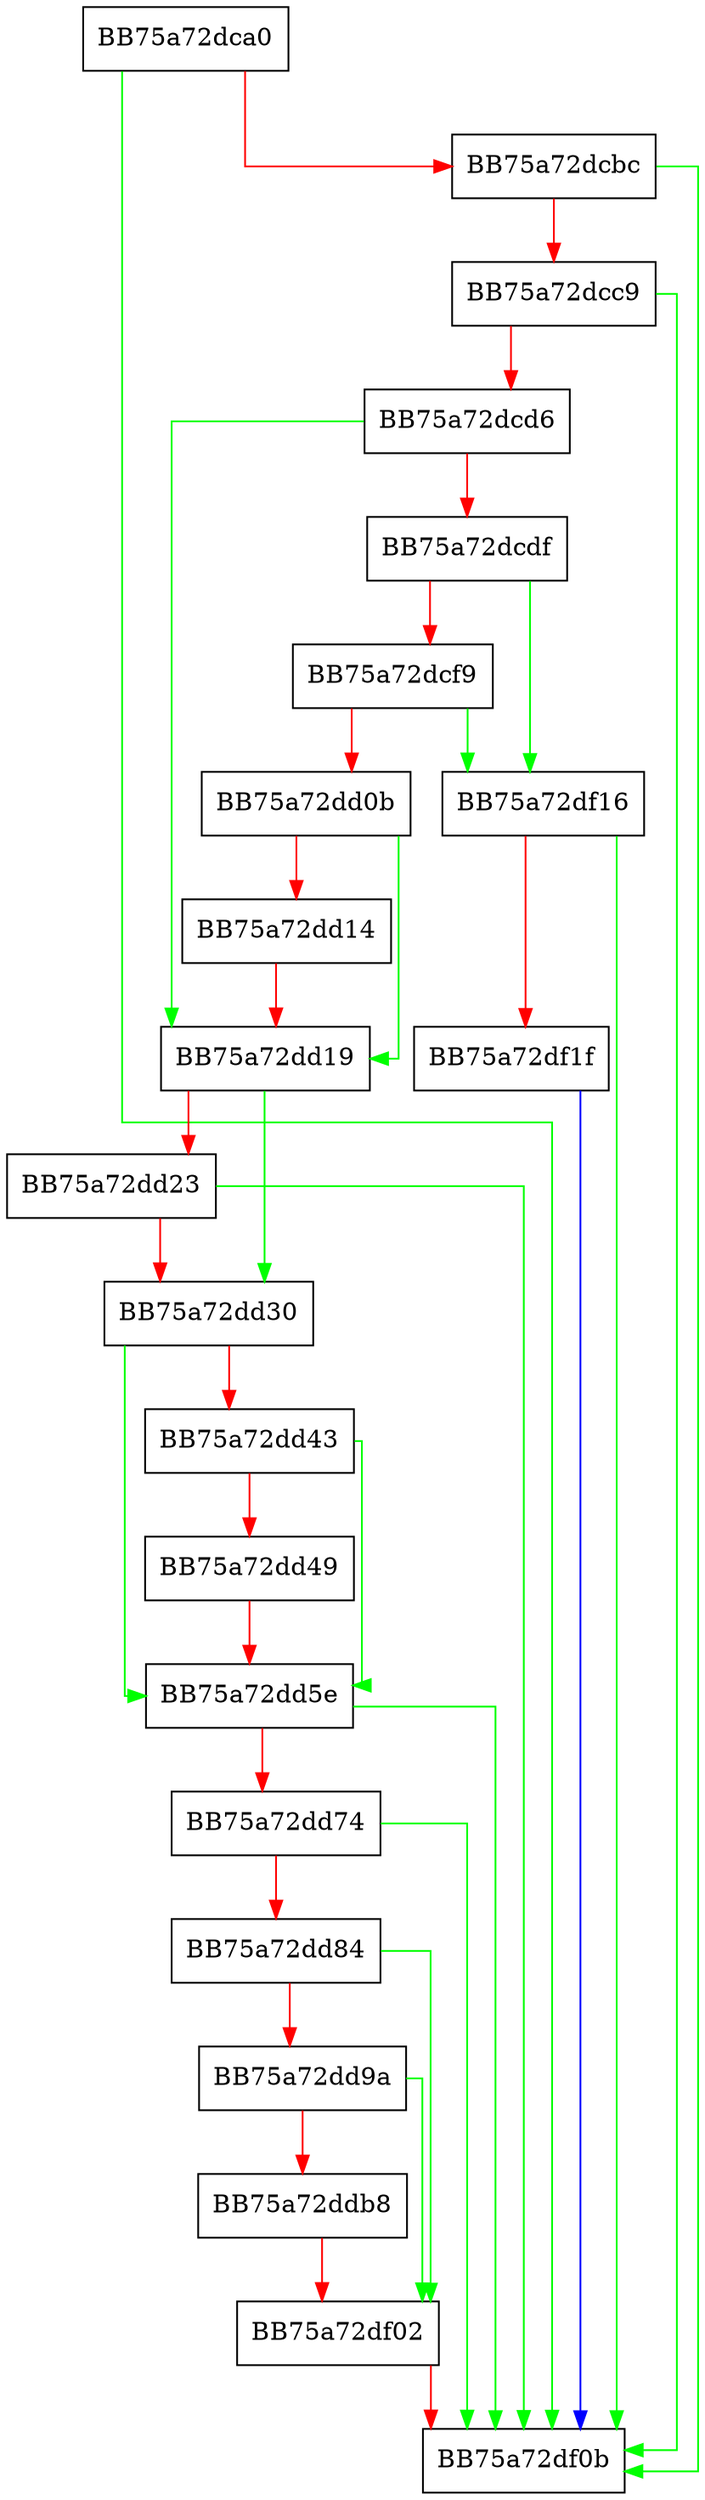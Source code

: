 digraph BmRegistryPathsLoadedCallback {
  node [shape="box"];
  graph [splines=ortho];
  BB75a72dca0 -> BB75a72df0b [color="green"];
  BB75a72dca0 -> BB75a72dcbc [color="red"];
  BB75a72dcbc -> BB75a72df0b [color="green"];
  BB75a72dcbc -> BB75a72dcc9 [color="red"];
  BB75a72dcc9 -> BB75a72df0b [color="green"];
  BB75a72dcc9 -> BB75a72dcd6 [color="red"];
  BB75a72dcd6 -> BB75a72dd19 [color="green"];
  BB75a72dcd6 -> BB75a72dcdf [color="red"];
  BB75a72dcdf -> BB75a72df16 [color="green"];
  BB75a72dcdf -> BB75a72dcf9 [color="red"];
  BB75a72dcf9 -> BB75a72df16 [color="green"];
  BB75a72dcf9 -> BB75a72dd0b [color="red"];
  BB75a72dd0b -> BB75a72dd19 [color="green"];
  BB75a72dd0b -> BB75a72dd14 [color="red"];
  BB75a72dd14 -> BB75a72dd19 [color="red"];
  BB75a72dd19 -> BB75a72dd30 [color="green"];
  BB75a72dd19 -> BB75a72dd23 [color="red"];
  BB75a72dd23 -> BB75a72df0b [color="green"];
  BB75a72dd23 -> BB75a72dd30 [color="red"];
  BB75a72dd30 -> BB75a72dd5e [color="green"];
  BB75a72dd30 -> BB75a72dd43 [color="red"];
  BB75a72dd43 -> BB75a72dd5e [color="green"];
  BB75a72dd43 -> BB75a72dd49 [color="red"];
  BB75a72dd49 -> BB75a72dd5e [color="red"];
  BB75a72dd5e -> BB75a72df0b [color="green"];
  BB75a72dd5e -> BB75a72dd74 [color="red"];
  BB75a72dd74 -> BB75a72df0b [color="green"];
  BB75a72dd74 -> BB75a72dd84 [color="red"];
  BB75a72dd84 -> BB75a72df02 [color="green"];
  BB75a72dd84 -> BB75a72dd9a [color="red"];
  BB75a72dd9a -> BB75a72df02 [color="green"];
  BB75a72dd9a -> BB75a72ddb8 [color="red"];
  BB75a72ddb8 -> BB75a72df02 [color="red"];
  BB75a72df02 -> BB75a72df0b [color="red"];
  BB75a72df16 -> BB75a72df0b [color="green"];
  BB75a72df16 -> BB75a72df1f [color="red"];
  BB75a72df1f -> BB75a72df0b [color="blue"];
}